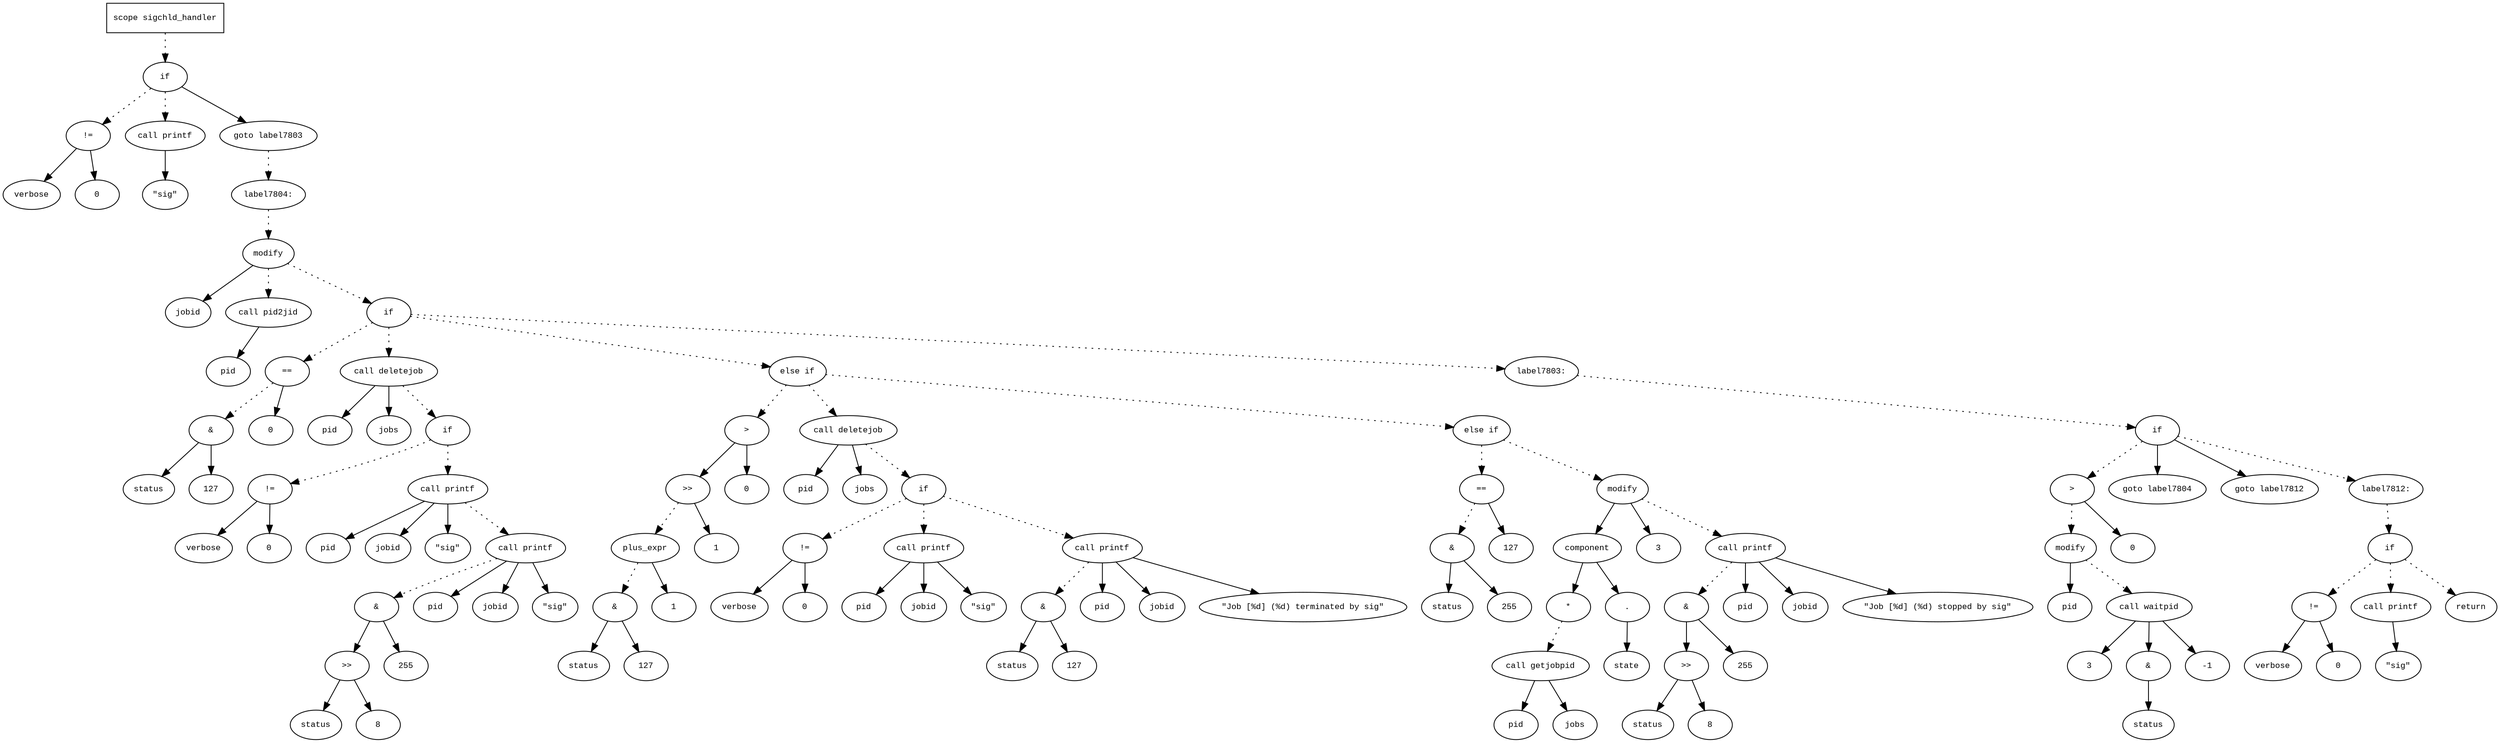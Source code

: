 digraph AST {
  graph [fontname="Times New Roman",fontsize=10];
  node  [fontname="Courier New",fontsize=10];
  edge  [fontname="Times New Roman",fontsize=10];

  node1 [label="scope sigchld_handler",shape=box];
  node2 [label="if",shape=ellipse];
  node1 -> node2 [style=dotted];
  node3 [label="!=",shape=ellipse];
  node4 [label="verbose",shape=ellipse];
  node3 -> node4;
  node5 [label="0",shape=ellipse];
  node3 -> node5;
  node2 -> node3 [style=dotted];
  node6 [label="call printf",shape=ellipse];
  node7 [label="\"sig\"",shape=ellipse];
  node6 -> node7;
  node2 -> node6 [style=dotted];
  node8 [label="goto label7803",shape=ellipse];
  node2 -> node8;
  node9 [label="label7804:",shape=ellipse];
  node8 -> node9 [style=dotted];
  node10 [label="modify",shape=ellipse];
  node11 [label="jobid",shape=ellipse];
  node10 -> node11;
  node12 [label="call pid2jid",shape=ellipse];
  node13 [label="pid",shape=ellipse];
  node12 -> node13;
  node10 -> node12 [style=dotted];
  node9 -> node10 [style=dotted];
  node14 [label="if",shape=ellipse];
  node10 -> node14 [style=dotted];
  node15 [label="==",shape=ellipse];
  node16 [label="&",shape=ellipse];
  node17 [label="status",shape=ellipse];
  node16 -> node17;
  node18 [label="127",shape=ellipse];
  node16 -> node18;
  node15 -> node16 [style=dotted];
  node19 [label="0",shape=ellipse];
  node15 -> node19;
  node14 -> node15 [style=dotted];
  node20 [label="call deletejob",shape=ellipse];
  node21 [label="pid",shape=ellipse];
  node20 -> node21;
  node22 [label="jobs",shape=ellipse];
  node20 -> node22;
  node14 -> node20 [style=dotted];
  node23 [label="if",shape=ellipse];
  node20 -> node23 [style=dotted];
  node24 [label="!=",shape=ellipse];
  node25 [label="verbose",shape=ellipse];
  node24 -> node25;
  node26 [label="0",shape=ellipse];
  node24 -> node26;
  node23 -> node24 [style=dotted];
  node27 [label="call printf",shape=ellipse];
  node28 [label="pid",shape=ellipse];
  node27 -> node28;
  node29 [label="jobid",shape=ellipse];
  node27 -> node29;
  node30 [label="\"sig\"",shape=ellipse];
  node27 -> node30;
  node23 -> node27 [style=dotted];
  node31 [label="call printf",shape=ellipse];
  node32 [label="&",shape=ellipse];
  node33 [label=">>",shape=ellipse];
  node34 [label="status",shape=ellipse];
  node33 -> node34;
  node35 [label="8",shape=ellipse];
  node33 -> node35;
  node32 -> node33;
  node36 [label="255",shape=ellipse];
  node32 -> node36;
  node31 -> node32 [style=dotted];
  node37 [label="pid",shape=ellipse];
  node31 -> node37;
  node38 [label="jobid",shape=ellipse];
  node31 -> node38;
  node39 [label="\"sig\"",shape=ellipse];
  node31 -> node39;
  node27 -> node31 [style=dotted];
  node40 [label="else if",shape=ellipse];
  node14 -> node40 [style=dotted];
  node41 [label=">",shape=ellipse];
  node42 [label=">>",shape=ellipse];
  node43 [label="plus_expr",shape=ellipse];
  node44 [label="&",shape=ellipse];
  node45 [label="status",shape=ellipse];
  node44 -> node45;
  node46 [label="127",shape=ellipse];
  node44 -> node46;
  node43 -> node44 [style=dotted];
  node47 [label="1",shape=ellipse];
  node43 -> node47;
  node42 -> node43 [style=dotted];
  node48 [label="1",shape=ellipse];
  node42 -> node48;
  node41 -> node42;
  node49 [label="0",shape=ellipse];
  node41 -> node49;
  node40 -> node41 [style=dotted];
  node50 [label="call deletejob",shape=ellipse];
  node51 [label="pid",shape=ellipse];
  node50 -> node51;
  node52 [label="jobs",shape=ellipse];
  node50 -> node52;
  node40 -> node50 [style=dotted];
  node53 [label="if",shape=ellipse];
  node50 -> node53 [style=dotted];
  node54 [label="!=",shape=ellipse];
  node55 [label="verbose",shape=ellipse];
  node54 -> node55;
  node56 [label="0",shape=ellipse];
  node54 -> node56;
  node53 -> node54 [style=dotted];
  node57 [label="call printf",shape=ellipse];
  node58 [label="pid",shape=ellipse];
  node57 -> node58;
  node59 [label="jobid",shape=ellipse];
  node57 -> node59;
  node60 [label="\"sig\"",shape=ellipse];
  node57 -> node60;
  node53 -> node57 [style=dotted];
  node61 [label="call printf",shape=ellipse];
  node62 [label="&",shape=ellipse];
  node63 [label="status",shape=ellipse];
  node62 -> node63;
  node64 [label="127",shape=ellipse];
  node62 -> node64;
  node61 -> node62 [style=dotted];
  node65 [label="pid",shape=ellipse];
  node61 -> node65;
  node66 [label="jobid",shape=ellipse];
  node61 -> node66;
  node67 [label="\"Job [%d] (%d) terminated by sig\"",shape=ellipse];
  node61 -> node67;
  node53 -> node61 [style=dotted];
  node68 [label="else if",shape=ellipse];
  node40 -> node68 [style=dotted];
  node69 [label="==",shape=ellipse];
  node70 [label="&",shape=ellipse];
  node71 [label="status",shape=ellipse];
  node70 -> node71;
  node72 [label="255",shape=ellipse];
  node70 -> node72;
  node69 -> node70 [style=dotted];
  node73 [label="127",shape=ellipse];
  node69 -> node73;
  node68 -> node69 [style=dotted];
  node74 [label="modify",shape=ellipse];
  node75 [label="component",shape=ellipse];
  node74 -> node75;
  node76 [label="*",shape=ellipse];
  node77 [label="call getjobpid",shape=ellipse];
  node78 [label="pid",shape=ellipse];
  node77 -> node78;
  node79 [label="jobs",shape=ellipse];
  node77 -> node79;
  node76 -> node77 [style=dotted];
  node75 -> node76;
  node80 [label=".",shape=ellipse];
  node75 -> node80;
  node81 [label="state",shape=ellipse];
  node80 -> node81;
  node82 [label="3",shape=ellipse];
  node74 -> node82;
  node68 -> node74 [style=dotted];
  node83 [label="call printf",shape=ellipse];
  node84 [label="&",shape=ellipse];
  node85 [label=">>",shape=ellipse];
  node86 [label="status",shape=ellipse];
  node85 -> node86;
  node87 [label="8",shape=ellipse];
  node85 -> node87;
  node84 -> node85;
  node88 [label="255",shape=ellipse];
  node84 -> node88;
  node83 -> node84 [style=dotted];
  node89 [label="pid",shape=ellipse];
  node83 -> node89;
  node90 [label="jobid",shape=ellipse];
  node83 -> node90;
  node91 [label="\"Job [%d] (%d) stopped by sig\"",shape=ellipse];
  node83 -> node91;
  node74 -> node83 [style=dotted];
  node92 [label="label7803:",shape=ellipse];
  node14 -> node92 [style=dotted];
  node93 [label="if",shape=ellipse];
  node92 -> node93 [style=dotted];
  node94 [label=">",shape=ellipse];
  node95 [label="modify",shape=ellipse];
  node96 [label="pid",shape=ellipse];
  node95 -> node96;
  node97 [label="call waitpid",shape=ellipse];
  node98 [label="3",shape=ellipse];
  node97 -> node98;
  node99 [label="&",shape=ellipse];
  node97 -> node99;
  node100 [label="status",shape=ellipse];
  node99 -> node100;
  node101 [label="-1",shape=ellipse];
  node97 -> node101;
  node95 -> node97 [style=dotted];
  node94 -> node95 [style=dotted];
  node102 [label="0",shape=ellipse];
  node94 -> node102;
  node93 -> node94 [style=dotted];
  node103 [label="goto label7804",shape=ellipse];
  node93 -> node103;
  node104 [label="goto label7812",shape=ellipse];
  node93 -> node104;
  node105 [label="label7812:",shape=ellipse];
  node93 -> node105 [style=dotted];
  node106 [label="if",shape=ellipse];
  node105 -> node106 [style=dotted];
  node107 [label="!=",shape=ellipse];
  node108 [label="verbose",shape=ellipse];
  node107 -> node108;
  node109 [label="0",shape=ellipse];
  node107 -> node109;
  node106 -> node107 [style=dotted];
  node110 [label="call printf",shape=ellipse];
  node111 [label="\"sig\"",shape=ellipse];
  node110 -> node111;
  node106 -> node110 [style=dotted];
  node112 [label="return",shape=ellipse];
  node106 -> node112 [style=dotted];
} 